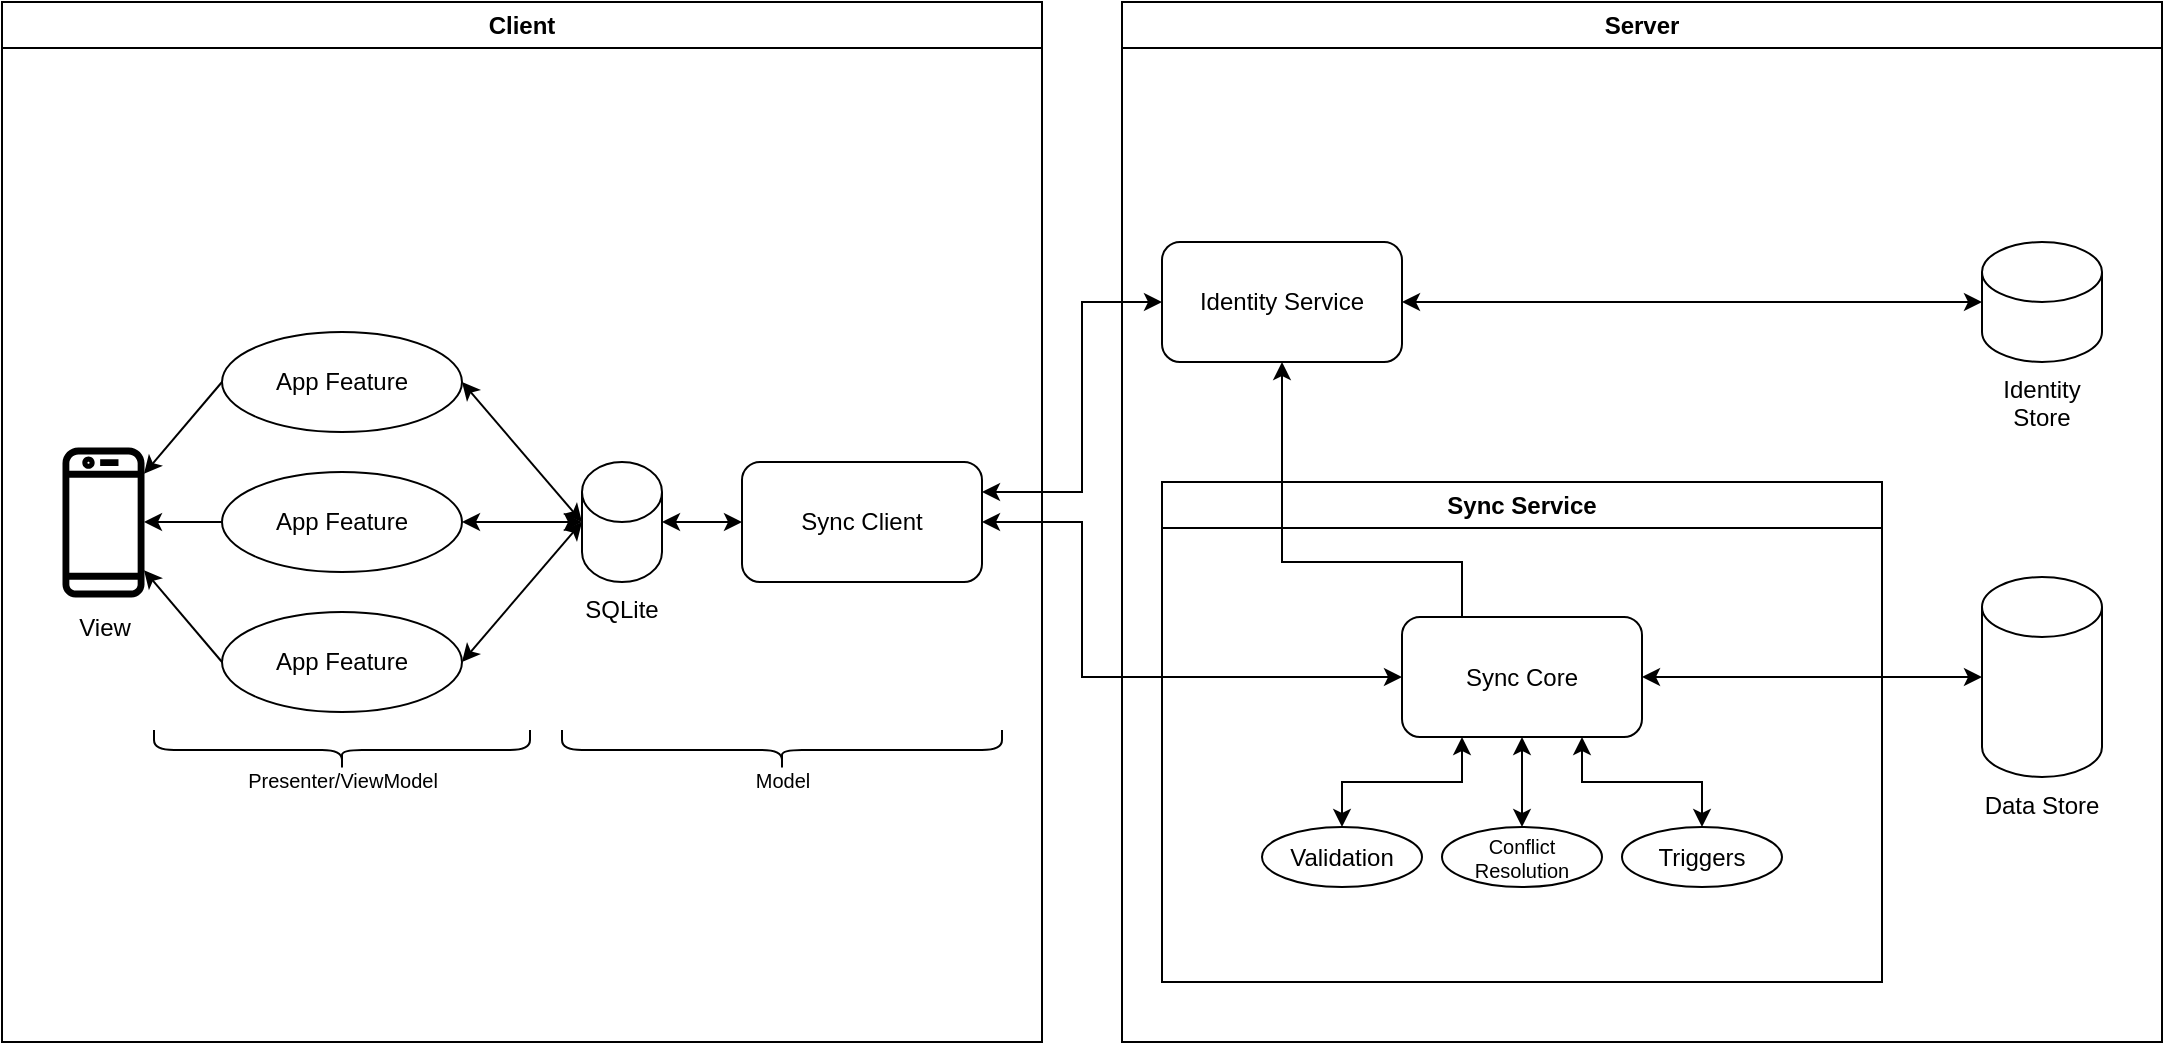 <mxfile compressed="false" version="20.8.16" type="device">
  <diagram id="MNts5-qpdTAK3bK5ZQR1" name="Page-1">
    <mxGraphModel dx="2954" dy="1241" grid="1" gridSize="10" guides="1" tooltips="1" connect="1" arrows="1" fold="1" page="1" pageScale="1" pageWidth="1169" pageHeight="827" math="0" shadow="0">
      <root>
        <mxCell id="0" />
        <mxCell id="1" parent="0" />
        <mxCell id="iAXN_tDWQtmiuRX1fG9b-1" value="Server" style="swimlane;whiteSpace=wrap;html=1;" parent="1" vertex="1">
          <mxGeometry x="600" y="40" width="520" height="520" as="geometry">
            <mxRectangle x="600" y="40" width="120" height="30" as="alternateBounds" />
          </mxGeometry>
        </mxCell>
        <mxCell id="iAXN_tDWQtmiuRX1fG9b-26" style="rounded=0;orthogonalLoop=1;jettySize=auto;html=1;exitX=1;exitY=0.5;exitDx=0;exitDy=0;entryX=0;entryY=0.5;entryDx=0;entryDy=0;entryPerimeter=0;fontColor=#FFFFFF;startArrow=classic;startFill=1;endArrow=classic;endFill=1;" parent="iAXN_tDWQtmiuRX1fG9b-1" source="iAXN_tDWQtmiuRX1fG9b-39" target="iAXN_tDWQtmiuRX1fG9b-25" edge="1">
          <mxGeometry relative="1" as="geometry" />
        </mxCell>
        <mxCell id="iAXN_tDWQtmiuRX1fG9b-10" value="Sync Service" style="swimlane;whiteSpace=wrap;html=1;fontFamily=Helvetica;fontSize=12;fontColor=default;align=center;strokeColor=default;fillColor=default;" parent="iAXN_tDWQtmiuRX1fG9b-1" vertex="1">
          <mxGeometry x="20" y="240" width="360" height="250" as="geometry">
            <mxRectangle x="20" y="230" width="90" height="30" as="alternateBounds" />
          </mxGeometry>
        </mxCell>
        <mxCell id="iAXN_tDWQtmiuRX1fG9b-39" value="Sync Core" style="rounded=1;whiteSpace=wrap;html=1;" parent="iAXN_tDWQtmiuRX1fG9b-10" vertex="1">
          <mxGeometry x="120" y="67.5" width="120" height="60" as="geometry" />
        </mxCell>
        <mxCell id="iAXN_tDWQtmiuRX1fG9b-42" style="edgeStyle=orthogonalEdgeStyle;rounded=0;orthogonalLoop=1;jettySize=auto;html=1;exitX=0.5;exitY=0;exitDx=0;exitDy=0;entryX=0.25;entryY=1;entryDx=0;entryDy=0;fontColor=#FFFFFF;startArrow=classic;startFill=1;endArrow=classic;endFill=1;" parent="iAXN_tDWQtmiuRX1fG9b-10" source="iAXN_tDWQtmiuRX1fG9b-40" target="iAXN_tDWQtmiuRX1fG9b-39" edge="1">
          <mxGeometry relative="1" as="geometry" />
        </mxCell>
        <mxCell id="iAXN_tDWQtmiuRX1fG9b-40" value="Validation" style="ellipse;whiteSpace=wrap;html=1;" parent="iAXN_tDWQtmiuRX1fG9b-10" vertex="1">
          <mxGeometry x="50" y="172.5" width="80" height="30" as="geometry" />
        </mxCell>
        <mxCell id="iAXN_tDWQtmiuRX1fG9b-43" style="edgeStyle=orthogonalEdgeStyle;rounded=0;orthogonalLoop=1;jettySize=auto;html=1;exitX=0.5;exitY=0;exitDx=0;exitDy=0;entryX=0.75;entryY=1;entryDx=0;entryDy=0;fontColor=#FFFFFF;startArrow=classic;startFill=1;endArrow=classic;endFill=1;" parent="iAXN_tDWQtmiuRX1fG9b-10" source="iAXN_tDWQtmiuRX1fG9b-41" target="iAXN_tDWQtmiuRX1fG9b-39" edge="1">
          <mxGeometry relative="1" as="geometry" />
        </mxCell>
        <mxCell id="iAXN_tDWQtmiuRX1fG9b-41" value="Triggers" style="ellipse;whiteSpace=wrap;html=1;" parent="iAXN_tDWQtmiuRX1fG9b-10" vertex="1">
          <mxGeometry x="230" y="172.5" width="80" height="30" as="geometry" />
        </mxCell>
        <mxCell id="iAXN_tDWQtmiuRX1fG9b-45" style="edgeStyle=orthogonalEdgeStyle;rounded=0;orthogonalLoop=1;jettySize=auto;html=1;exitX=0.5;exitY=0;exitDx=0;exitDy=0;entryX=0.5;entryY=1;entryDx=0;entryDy=0;fontColor=#FFFFFF;startArrow=classic;startFill=1;endArrow=classic;endFill=1;" parent="iAXN_tDWQtmiuRX1fG9b-10" source="iAXN_tDWQtmiuRX1fG9b-44" target="iAXN_tDWQtmiuRX1fG9b-39" edge="1">
          <mxGeometry relative="1" as="geometry" />
        </mxCell>
        <mxCell id="iAXN_tDWQtmiuRX1fG9b-44" value="Conflict Resolution" style="ellipse;whiteSpace=wrap;html=1;fontSize=10;" parent="iAXN_tDWQtmiuRX1fG9b-10" vertex="1">
          <mxGeometry x="140" y="172.5" width="80" height="30" as="geometry" />
        </mxCell>
        <mxCell id="iAXN_tDWQtmiuRX1fG9b-31" style="edgeStyle=orthogonalEdgeStyle;rounded=0;orthogonalLoop=1;jettySize=auto;html=1;exitX=0.25;exitY=0;exitDx=0;exitDy=0;entryX=0.5;entryY=1;entryDx=0;entryDy=0;fontColor=#FFFFFF;startArrow=none;startFill=0;endArrow=classic;endFill=1;" parent="iAXN_tDWQtmiuRX1fG9b-1" source="iAXN_tDWQtmiuRX1fG9b-39" target="iAXN_tDWQtmiuRX1fG9b-27" edge="1">
          <mxGeometry x="-0.111" y="-10" relative="1" as="geometry">
            <Array as="points">
              <mxPoint x="170" y="280" />
              <mxPoint x="80" y="280" />
            </Array>
            <mxPoint as="offset" />
          </mxGeometry>
        </mxCell>
        <mxCell id="iAXN_tDWQtmiuRX1fG9b-25" value="Data Store" style="shape=cylinder3;whiteSpace=wrap;html=1;boundedLbl=1;backgroundOutline=1;size=15;labelPosition=center;verticalLabelPosition=bottom;align=center;verticalAlign=top;" parent="iAXN_tDWQtmiuRX1fG9b-1" vertex="1">
          <mxGeometry x="430" y="287.5" width="60" height="100" as="geometry" />
        </mxCell>
        <mxCell id="iAXN_tDWQtmiuRX1fG9b-30" style="edgeStyle=none;rounded=0;orthogonalLoop=1;jettySize=auto;html=1;exitX=1;exitY=0.5;exitDx=0;exitDy=0;entryX=0;entryY=0.5;entryDx=0;entryDy=0;entryPerimeter=0;fontColor=#FFFFFF;startArrow=classic;startFill=1;endArrow=classic;endFill=1;" parent="iAXN_tDWQtmiuRX1fG9b-1" source="iAXN_tDWQtmiuRX1fG9b-27" target="iAXN_tDWQtmiuRX1fG9b-29" edge="1">
          <mxGeometry relative="1" as="geometry" />
        </mxCell>
        <mxCell id="iAXN_tDWQtmiuRX1fG9b-27" value="Identity Service" style="rounded=1;whiteSpace=wrap;html=1;" parent="iAXN_tDWQtmiuRX1fG9b-1" vertex="1">
          <mxGeometry x="20" y="120" width="120" height="60" as="geometry" />
        </mxCell>
        <mxCell id="iAXN_tDWQtmiuRX1fG9b-29" value="Identity Store" style="shape=cylinder3;whiteSpace=wrap;html=1;boundedLbl=1;backgroundOutline=1;size=15;labelPosition=center;verticalLabelPosition=bottom;align=center;verticalAlign=top;" parent="iAXN_tDWQtmiuRX1fG9b-1" vertex="1">
          <mxGeometry x="430" y="120" width="60" height="60" as="geometry" />
        </mxCell>
        <mxCell id="iAXN_tDWQtmiuRX1fG9b-2" value="Client" style="swimlane;whiteSpace=wrap;html=1;startSize=23;rounded=0;shadow=0;glass=0;swimlaneLine=1;" parent="1" vertex="1">
          <mxGeometry x="40" y="40" width="520" height="520" as="geometry" />
        </mxCell>
        <mxCell id="iAXN_tDWQtmiuRX1fG9b-16" style="rounded=0;orthogonalLoop=1;jettySize=auto;html=1;exitX=0;exitY=0.5;exitDx=0;exitDy=0;exitPerimeter=0;entryX=1;entryY=0.5;entryDx=0;entryDy=0;startArrow=classic;startFill=1;" parent="iAXN_tDWQtmiuRX1fG9b-2" source="iAXN_tDWQtmiuRX1fG9b-8" target="iAXN_tDWQtmiuRX1fG9b-13" edge="1">
          <mxGeometry relative="1" as="geometry" />
        </mxCell>
        <mxCell id="iAXN_tDWQtmiuRX1fG9b-17" style="edgeStyle=none;rounded=0;orthogonalLoop=1;jettySize=auto;html=1;exitX=0;exitY=0.5;exitDx=0;exitDy=0;exitPerimeter=0;entryX=1;entryY=0.5;entryDx=0;entryDy=0;startArrow=classic;startFill=1;" parent="iAXN_tDWQtmiuRX1fG9b-2" source="iAXN_tDWQtmiuRX1fG9b-8" target="iAXN_tDWQtmiuRX1fG9b-14" edge="1">
          <mxGeometry relative="1" as="geometry" />
        </mxCell>
        <mxCell id="iAXN_tDWQtmiuRX1fG9b-18" style="edgeStyle=none;rounded=0;orthogonalLoop=1;jettySize=auto;html=1;exitX=0;exitY=0.5;exitDx=0;exitDy=0;exitPerimeter=0;entryX=1;entryY=0.5;entryDx=0;entryDy=0;startArrow=classic;startFill=1;" parent="iAXN_tDWQtmiuRX1fG9b-2" source="iAXN_tDWQtmiuRX1fG9b-8" target="iAXN_tDWQtmiuRX1fG9b-15" edge="1">
          <mxGeometry relative="1" as="geometry" />
        </mxCell>
        <mxCell id="iAXN_tDWQtmiuRX1fG9b-8" value="SQLite" style="shape=cylinder3;whiteSpace=wrap;html=1;boundedLbl=1;backgroundOutline=1;size=15;labelPosition=center;verticalLabelPosition=bottom;align=center;verticalAlign=top;" parent="iAXN_tDWQtmiuRX1fG9b-2" vertex="1">
          <mxGeometry x="290" y="230" width="40" height="60" as="geometry" />
        </mxCell>
        <mxCell id="iAXN_tDWQtmiuRX1fG9b-12" style="edgeStyle=orthogonalEdgeStyle;rounded=0;orthogonalLoop=1;jettySize=auto;html=1;exitX=0;exitY=0.5;exitDx=0;exitDy=0;entryX=1;entryY=0.5;entryDx=0;entryDy=0;entryPerimeter=0;startArrow=classic;startFill=1;" parent="iAXN_tDWQtmiuRX1fG9b-2" source="iAXN_tDWQtmiuRX1fG9b-9" target="iAXN_tDWQtmiuRX1fG9b-8" edge="1">
          <mxGeometry relative="1" as="geometry" />
        </mxCell>
        <mxCell id="iAXN_tDWQtmiuRX1fG9b-9" value="Sync Client" style="rounded=1;whiteSpace=wrap;html=1;" parent="iAXN_tDWQtmiuRX1fG9b-2" vertex="1">
          <mxGeometry x="370" y="230" width="120" height="60" as="geometry" />
        </mxCell>
        <mxCell id="iAXN_tDWQtmiuRX1fG9b-20" style="edgeStyle=none;rounded=0;orthogonalLoop=1;jettySize=auto;html=1;exitX=0;exitY=0.5;exitDx=0;exitDy=0;fontColor=#FFFFFF;startArrow=none;startFill=0;" parent="iAXN_tDWQtmiuRX1fG9b-2" source="iAXN_tDWQtmiuRX1fG9b-13" target="iAXN_tDWQtmiuRX1fG9b-19" edge="1">
          <mxGeometry relative="1" as="geometry" />
        </mxCell>
        <mxCell id="iAXN_tDWQtmiuRX1fG9b-13" value="App Feature" style="ellipse;whiteSpace=wrap;html=1;fillColor=default;" parent="iAXN_tDWQtmiuRX1fG9b-2" vertex="1">
          <mxGeometry x="110" y="165" width="120" height="50" as="geometry" />
        </mxCell>
        <mxCell id="iAXN_tDWQtmiuRX1fG9b-21" style="edgeStyle=none;rounded=0;orthogonalLoop=1;jettySize=auto;html=1;exitX=0;exitY=0.5;exitDx=0;exitDy=0;fontColor=#FFFFFF;startArrow=none;startFill=0;" parent="iAXN_tDWQtmiuRX1fG9b-2" source="iAXN_tDWQtmiuRX1fG9b-14" target="iAXN_tDWQtmiuRX1fG9b-19" edge="1">
          <mxGeometry relative="1" as="geometry" />
        </mxCell>
        <mxCell id="iAXN_tDWQtmiuRX1fG9b-14" value="App Feature" style="ellipse;whiteSpace=wrap;html=1;" parent="iAXN_tDWQtmiuRX1fG9b-2" vertex="1">
          <mxGeometry x="110" y="235" width="120" height="50" as="geometry" />
        </mxCell>
        <mxCell id="iAXN_tDWQtmiuRX1fG9b-22" style="edgeStyle=none;rounded=0;orthogonalLoop=1;jettySize=auto;html=1;exitX=0;exitY=0.5;exitDx=0;exitDy=0;fontColor=#FFFFFF;startArrow=none;startFill=0;" parent="iAXN_tDWQtmiuRX1fG9b-2" source="iAXN_tDWQtmiuRX1fG9b-15" target="iAXN_tDWQtmiuRX1fG9b-19" edge="1">
          <mxGeometry relative="1" as="geometry" />
        </mxCell>
        <mxCell id="iAXN_tDWQtmiuRX1fG9b-15" value="App Feature" style="ellipse;whiteSpace=wrap;html=1;" parent="iAXN_tDWQtmiuRX1fG9b-2" vertex="1">
          <mxGeometry x="110" y="305" width="120" height="50" as="geometry" />
        </mxCell>
        <mxCell id="iAXN_tDWQtmiuRX1fG9b-19" value="View" style="outlineConnect=0;dashed=0;verticalLabelPosition=bottom;verticalAlign=top;align=center;html=1;fontSize=12;fontStyle=0;aspect=fixed;pointerEvents=1;shape=mxgraph.aws4.mobile_client;strokeWidth=0;fillStyle=auto;shadow=0;fillColor=#000000;strokeColor=default;gradientColor=none;" parent="iAXN_tDWQtmiuRX1fG9b-2" vertex="1">
          <mxGeometry x="30" y="221" width="41" height="78" as="geometry" />
        </mxCell>
        <mxCell id="iAXN_tDWQtmiuRX1fG9b-52" value="" style="group" parent="iAXN_tDWQtmiuRX1fG9b-2" vertex="1" connectable="0">
          <mxGeometry x="76" y="364" width="188" height="40" as="geometry" />
        </mxCell>
        <mxCell id="iAXN_tDWQtmiuRX1fG9b-49" value="" style="shape=curlyBracket;whiteSpace=wrap;html=1;rounded=1;labelPosition=left;verticalLabelPosition=middle;align=right;verticalAlign=middle;fontSize=10;fontColor=#FFFFFF;rotation=-90;" parent="iAXN_tDWQtmiuRX1fG9b-52" vertex="1">
          <mxGeometry x="84" y="-84" width="20" height="188" as="geometry" />
        </mxCell>
        <mxCell id="iAXN_tDWQtmiuRX1fG9b-50" value="Presenter/ViewModel" style="text;html=1;align=center;verticalAlign=middle;resizable=0;points=[];autosize=1;fontSize=10;" parent="iAXN_tDWQtmiuRX1fG9b-52" vertex="1">
          <mxGeometry x="34" y="10" width="120" height="30" as="geometry" />
        </mxCell>
        <mxCell id="iAXN_tDWQtmiuRX1fG9b-51" value="" style="group" parent="iAXN_tDWQtmiuRX1fG9b-2" vertex="1" connectable="0">
          <mxGeometry x="280" y="364" width="220" height="40" as="geometry" />
        </mxCell>
        <mxCell id="iAXN_tDWQtmiuRX1fG9b-47" value="" style="shape=curlyBracket;whiteSpace=wrap;html=1;rounded=1;labelPosition=left;verticalLabelPosition=middle;align=right;verticalAlign=middle;fontSize=10;fontColor=#FFFFFF;rotation=-90;" parent="iAXN_tDWQtmiuRX1fG9b-51" vertex="1">
          <mxGeometry x="100" y="-100" width="20" height="220" as="geometry" />
        </mxCell>
        <mxCell id="iAXN_tDWQtmiuRX1fG9b-48" value="Model" style="text;html=1;align=center;verticalAlign=middle;resizable=0;points=[];autosize=1;fontSize=10;" parent="iAXN_tDWQtmiuRX1fG9b-51" vertex="1">
          <mxGeometry x="85" y="10" width="50" height="30" as="geometry" />
        </mxCell>
        <mxCell id="iAXN_tDWQtmiuRX1fG9b-11" style="edgeStyle=orthogonalEdgeStyle;rounded=0;orthogonalLoop=1;jettySize=auto;html=1;exitX=1;exitY=0.5;exitDx=0;exitDy=0;entryX=0;entryY=0.5;entryDx=0;entryDy=0;startArrow=classic;startFill=1;" parent="1" source="iAXN_tDWQtmiuRX1fG9b-9" target="iAXN_tDWQtmiuRX1fG9b-39" edge="1">
          <mxGeometry relative="1" as="geometry">
            <Array as="points">
              <mxPoint x="580" y="300" />
              <mxPoint x="580" y="378" />
            </Array>
          </mxGeometry>
        </mxCell>
        <mxCell id="iAXN_tDWQtmiuRX1fG9b-28" style="edgeStyle=orthogonalEdgeStyle;rounded=0;orthogonalLoop=1;jettySize=auto;html=1;exitX=1;exitY=0.25;exitDx=0;exitDy=0;entryX=0;entryY=0.5;entryDx=0;entryDy=0;fontColor=#FFFFFF;startArrow=classic;startFill=1;endArrow=classic;endFill=1;" parent="1" source="iAXN_tDWQtmiuRX1fG9b-9" target="iAXN_tDWQtmiuRX1fG9b-27" edge="1">
          <mxGeometry relative="1" as="geometry">
            <Array as="points">
              <mxPoint x="580" y="285" />
              <mxPoint x="580" y="190" />
            </Array>
          </mxGeometry>
        </mxCell>
      </root>
    </mxGraphModel>
  </diagram>
</mxfile>
